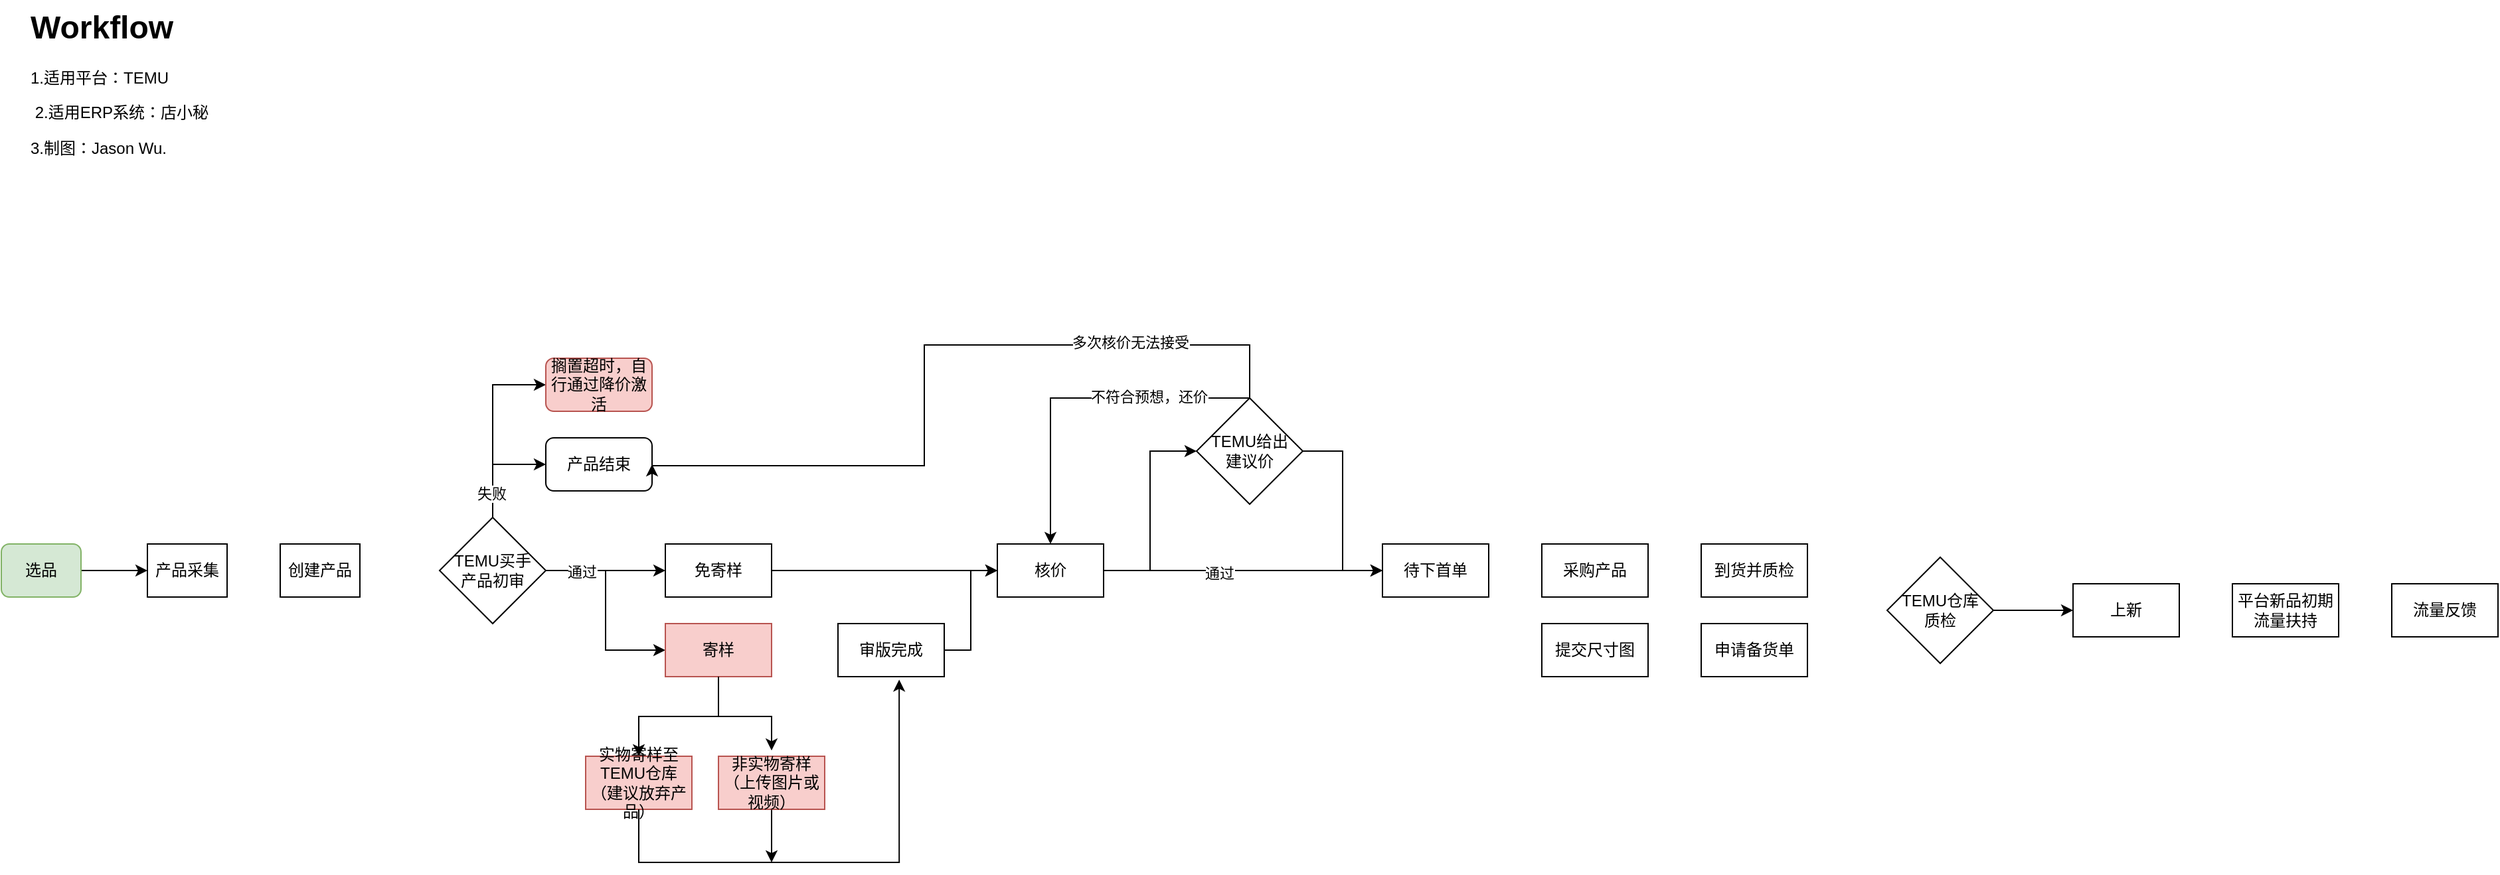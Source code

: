 <mxfile version="24.2.1" type="device">
  <diagram name="第 1 页" id="hYKCOgf0xL3oVbTRl8cX">
    <mxGraphModel dx="1250" dy="700" grid="1" gridSize="10" guides="1" tooltips="1" connect="1" arrows="1" fold="1" page="1" pageScale="1" pageWidth="1169" pageHeight="827" math="0" shadow="0">
      <root>
        <mxCell id="0" />
        <mxCell id="1" parent="0" />
        <mxCell id="e5-1EZwCJgzJsYeVNrzZ-12" style="edgeStyle=orthogonalEdgeStyle;rounded=0;orthogonalLoop=1;jettySize=auto;html=1;exitX=1;exitY=0.5;exitDx=0;exitDy=0;entryX=0;entryY=0.5;entryDx=0;entryDy=0;" edge="1" parent="1" source="E1X3tv5tJPRmaZfX1eh5-3" target="e5-1EZwCJgzJsYeVNrzZ-9">
          <mxGeometry relative="1" as="geometry" />
        </mxCell>
        <mxCell id="E1X3tv5tJPRmaZfX1eh5-3" value="选品" style="rounded=1;whiteSpace=wrap;html=1;fillColor=#d5e8d4;strokeColor=#82b366;" parent="1" vertex="1">
          <mxGeometry x="10" y="440" width="60" height="40" as="geometry" />
        </mxCell>
        <mxCell id="E1X3tv5tJPRmaZfX1eh5-4" value="&lt;h1 style=&quot;margin-top: 0px;&quot;&gt;Workflow&lt;/h1&gt;&lt;p&gt;1.适用平台：TEMU&lt;/p&gt;&lt;p&gt;&amp;nbsp;&lt;span style=&quot;background-color: initial;&quot;&gt;2.适用ERP系统：店小秘&lt;/span&gt;&lt;/p&gt;&lt;p&gt;&lt;span style=&quot;background-color: initial;&quot;&gt;3.制图：Jason Wu.&lt;/span&gt;&lt;/p&gt;" style="text;html=1;whiteSpace=wrap;overflow=hidden;rounded=0;" parent="1" vertex="1">
          <mxGeometry x="30" y="30" width="280" height="120" as="geometry" />
        </mxCell>
        <mxCell id="e5-1EZwCJgzJsYeVNrzZ-15" style="edgeStyle=orthogonalEdgeStyle;rounded=0;orthogonalLoop=1;jettySize=auto;html=1;entryX=0;entryY=0.5;entryDx=0;entryDy=0;" edge="1" parent="1" source="e5-1EZwCJgzJsYeVNrzZ-8" target="e5-1EZwCJgzJsYeVNrzZ-13">
          <mxGeometry relative="1" as="geometry" />
        </mxCell>
        <mxCell id="e5-1EZwCJgzJsYeVNrzZ-16" style="edgeStyle=orthogonalEdgeStyle;rounded=0;orthogonalLoop=1;jettySize=auto;html=1;exitX=0.5;exitY=0;exitDx=0;exitDy=0;entryX=0;entryY=0.5;entryDx=0;entryDy=0;" edge="1" parent="1" source="e5-1EZwCJgzJsYeVNrzZ-8" target="e5-1EZwCJgzJsYeVNrzZ-14">
          <mxGeometry relative="1" as="geometry" />
        </mxCell>
        <mxCell id="e5-1EZwCJgzJsYeVNrzZ-17" value="失败" style="edgeLabel;html=1;align=center;verticalAlign=middle;resizable=0;points=[];" vertex="1" connectable="0" parent="e5-1EZwCJgzJsYeVNrzZ-16">
          <mxGeometry x="-0.737" y="1" relative="1" as="geometry">
            <mxPoint as="offset" />
          </mxGeometry>
        </mxCell>
        <mxCell id="e5-1EZwCJgzJsYeVNrzZ-19" style="edgeStyle=orthogonalEdgeStyle;rounded=0;orthogonalLoop=1;jettySize=auto;html=1;entryX=0;entryY=0.5;entryDx=0;entryDy=0;" edge="1" parent="1" source="e5-1EZwCJgzJsYeVNrzZ-8" target="e5-1EZwCJgzJsYeVNrzZ-18">
          <mxGeometry relative="1" as="geometry" />
        </mxCell>
        <mxCell id="e5-1EZwCJgzJsYeVNrzZ-22" style="edgeStyle=orthogonalEdgeStyle;rounded=0;orthogonalLoop=1;jettySize=auto;html=1;entryX=0;entryY=0.5;entryDx=0;entryDy=0;" edge="1" parent="1" source="e5-1EZwCJgzJsYeVNrzZ-8" target="e5-1EZwCJgzJsYeVNrzZ-21">
          <mxGeometry relative="1" as="geometry" />
        </mxCell>
        <mxCell id="e5-1EZwCJgzJsYeVNrzZ-24" value="通过" style="edgeLabel;html=1;align=center;verticalAlign=middle;resizable=0;points=[];" vertex="1" connectable="0" parent="e5-1EZwCJgzJsYeVNrzZ-22">
          <mxGeometry x="-0.64" y="-1" relative="1" as="geometry">
            <mxPoint as="offset" />
          </mxGeometry>
        </mxCell>
        <mxCell id="e5-1EZwCJgzJsYeVNrzZ-8" value="TEMU买手&lt;div&gt;产品初审&lt;/div&gt;" style="rhombus;whiteSpace=wrap;html=1;" vertex="1" parent="1">
          <mxGeometry x="340" y="420" width="80" height="80" as="geometry" />
        </mxCell>
        <mxCell id="e5-1EZwCJgzJsYeVNrzZ-9" value="产品采集" style="rounded=0;whiteSpace=wrap;html=1;" vertex="1" parent="1">
          <mxGeometry x="120" y="440" width="60" height="40" as="geometry" />
        </mxCell>
        <mxCell id="e5-1EZwCJgzJsYeVNrzZ-10" value="创建产品" style="rounded=0;whiteSpace=wrap;html=1;" vertex="1" parent="1">
          <mxGeometry x="220" y="440" width="60" height="40" as="geometry" />
        </mxCell>
        <mxCell id="e5-1EZwCJgzJsYeVNrzZ-13" value="产品结束" style="rounded=1;whiteSpace=wrap;html=1;" vertex="1" parent="1">
          <mxGeometry x="420" y="360" width="80" height="40" as="geometry" />
        </mxCell>
        <mxCell id="e5-1EZwCJgzJsYeVNrzZ-14" value="搁置超时，自行通过降价激活" style="rounded=1;whiteSpace=wrap;html=1;fillColor=#f8cecc;strokeColor=#b85450;" vertex="1" parent="1">
          <mxGeometry x="420" y="300" width="80" height="40" as="geometry" />
        </mxCell>
        <mxCell id="e5-1EZwCJgzJsYeVNrzZ-33" style="edgeStyle=orthogonalEdgeStyle;rounded=0;orthogonalLoop=1;jettySize=auto;html=1;" edge="1" parent="1" source="e5-1EZwCJgzJsYeVNrzZ-18" target="e5-1EZwCJgzJsYeVNrzZ-32">
          <mxGeometry relative="1" as="geometry" />
        </mxCell>
        <mxCell id="e5-1EZwCJgzJsYeVNrzZ-18" value="免寄样" style="rounded=0;whiteSpace=wrap;html=1;" vertex="1" parent="1">
          <mxGeometry x="510" y="440" width="80" height="40" as="geometry" />
        </mxCell>
        <mxCell id="e5-1EZwCJgzJsYeVNrzZ-35" style="edgeStyle=orthogonalEdgeStyle;rounded=0;orthogonalLoop=1;jettySize=auto;html=1;entryX=0.5;entryY=0;entryDx=0;entryDy=0;" edge="1" parent="1" source="e5-1EZwCJgzJsYeVNrzZ-21" target="e5-1EZwCJgzJsYeVNrzZ-26">
          <mxGeometry relative="1" as="geometry" />
        </mxCell>
        <mxCell id="e5-1EZwCJgzJsYeVNrzZ-21" value="寄样" style="rounded=0;whiteSpace=wrap;html=1;fillColor=#f8cecc;strokeColor=#b85450;" vertex="1" parent="1">
          <mxGeometry x="510" y="500" width="80" height="40" as="geometry" />
        </mxCell>
        <mxCell id="e5-1EZwCJgzJsYeVNrzZ-41" style="edgeStyle=orthogonalEdgeStyle;rounded=0;orthogonalLoop=1;jettySize=auto;html=1;" edge="1" parent="1" source="e5-1EZwCJgzJsYeVNrzZ-25">
          <mxGeometry relative="1" as="geometry">
            <mxPoint x="590" y="680" as="targetPoint" />
          </mxGeometry>
        </mxCell>
        <mxCell id="e5-1EZwCJgzJsYeVNrzZ-25" value="非实物寄样（上传图片或视频）" style="rounded=0;whiteSpace=wrap;html=1;fillColor=#f8cecc;strokeColor=#b85450;" vertex="1" parent="1">
          <mxGeometry x="550" y="600" width="80" height="40" as="geometry" />
        </mxCell>
        <mxCell id="e5-1EZwCJgzJsYeVNrzZ-26" value="实物寄样至TEMU仓库（建议放弃产品）" style="rounded=0;whiteSpace=wrap;html=1;fillColor=#f8cecc;strokeColor=#b85450;" vertex="1" parent="1">
          <mxGeometry x="450" y="600" width="80" height="40" as="geometry" />
        </mxCell>
        <mxCell id="e5-1EZwCJgzJsYeVNrzZ-34" style="edgeStyle=orthogonalEdgeStyle;rounded=0;orthogonalLoop=1;jettySize=auto;html=1;entryX=0;entryY=0.5;entryDx=0;entryDy=0;" edge="1" parent="1" source="e5-1EZwCJgzJsYeVNrzZ-29" target="e5-1EZwCJgzJsYeVNrzZ-32">
          <mxGeometry relative="1" as="geometry" />
        </mxCell>
        <mxCell id="e5-1EZwCJgzJsYeVNrzZ-29" value="审版完成" style="rounded=0;whiteSpace=wrap;html=1;" vertex="1" parent="1">
          <mxGeometry x="640" y="500" width="80" height="40" as="geometry" />
        </mxCell>
        <mxCell id="e5-1EZwCJgzJsYeVNrzZ-44" style="edgeStyle=orthogonalEdgeStyle;rounded=0;orthogonalLoop=1;jettySize=auto;html=1;entryX=0;entryY=0.5;entryDx=0;entryDy=0;" edge="1" parent="1" source="e5-1EZwCJgzJsYeVNrzZ-32" target="e5-1EZwCJgzJsYeVNrzZ-42">
          <mxGeometry relative="1" as="geometry" />
        </mxCell>
        <mxCell id="e5-1EZwCJgzJsYeVNrzZ-45" value="通过" style="edgeLabel;html=1;align=center;verticalAlign=middle;resizable=0;points=[];" vertex="1" connectable="0" parent="e5-1EZwCJgzJsYeVNrzZ-44">
          <mxGeometry x="-0.175" y="-2" relative="1" as="geometry">
            <mxPoint as="offset" />
          </mxGeometry>
        </mxCell>
        <mxCell id="e5-1EZwCJgzJsYeVNrzZ-51" style="edgeStyle=orthogonalEdgeStyle;rounded=0;orthogonalLoop=1;jettySize=auto;html=1;entryX=0;entryY=0.5;entryDx=0;entryDy=0;" edge="1" parent="1" source="e5-1EZwCJgzJsYeVNrzZ-32" target="e5-1EZwCJgzJsYeVNrzZ-50">
          <mxGeometry relative="1" as="geometry" />
        </mxCell>
        <mxCell id="e5-1EZwCJgzJsYeVNrzZ-32" value="核价" style="rounded=0;whiteSpace=wrap;html=1;" vertex="1" parent="1">
          <mxGeometry x="760" y="440" width="80" height="40" as="geometry" />
        </mxCell>
        <mxCell id="e5-1EZwCJgzJsYeVNrzZ-36" style="edgeStyle=orthogonalEdgeStyle;rounded=0;orthogonalLoop=1;jettySize=auto;html=1;entryX=0.5;entryY=-0.109;entryDx=0;entryDy=0;entryPerimeter=0;" edge="1" parent="1" source="e5-1EZwCJgzJsYeVNrzZ-21" target="e5-1EZwCJgzJsYeVNrzZ-25">
          <mxGeometry relative="1" as="geometry" />
        </mxCell>
        <mxCell id="e5-1EZwCJgzJsYeVNrzZ-40" style="edgeStyle=orthogonalEdgeStyle;rounded=0;orthogonalLoop=1;jettySize=auto;html=1;entryX=0.576;entryY=1.056;entryDx=0;entryDy=0;entryPerimeter=0;" edge="1" parent="1" source="e5-1EZwCJgzJsYeVNrzZ-26" target="e5-1EZwCJgzJsYeVNrzZ-29">
          <mxGeometry relative="1" as="geometry">
            <Array as="points">
              <mxPoint x="490" y="680" />
              <mxPoint x="686" y="680" />
            </Array>
          </mxGeometry>
        </mxCell>
        <mxCell id="e5-1EZwCJgzJsYeVNrzZ-42" value="待下首单" style="rounded=0;whiteSpace=wrap;html=1;" vertex="1" parent="1">
          <mxGeometry x="1050" y="440" width="80" height="40" as="geometry" />
        </mxCell>
        <mxCell id="e5-1EZwCJgzJsYeVNrzZ-52" style="edgeStyle=orthogonalEdgeStyle;rounded=0;orthogonalLoop=1;jettySize=auto;html=1;entryX=0;entryY=0.5;entryDx=0;entryDy=0;" edge="1" parent="1" source="e5-1EZwCJgzJsYeVNrzZ-50" target="e5-1EZwCJgzJsYeVNrzZ-42">
          <mxGeometry relative="1" as="geometry" />
        </mxCell>
        <mxCell id="e5-1EZwCJgzJsYeVNrzZ-53" style="edgeStyle=orthogonalEdgeStyle;rounded=0;orthogonalLoop=1;jettySize=auto;html=1;entryX=0.5;entryY=0;entryDx=0;entryDy=0;" edge="1" parent="1" source="e5-1EZwCJgzJsYeVNrzZ-50" target="e5-1EZwCJgzJsYeVNrzZ-32">
          <mxGeometry relative="1" as="geometry">
            <Array as="points">
              <mxPoint x="800" y="330" />
            </Array>
          </mxGeometry>
        </mxCell>
        <mxCell id="e5-1EZwCJgzJsYeVNrzZ-54" value="不符合预想，还价" style="edgeLabel;html=1;align=center;verticalAlign=middle;resizable=0;points=[];" vertex="1" connectable="0" parent="e5-1EZwCJgzJsYeVNrzZ-53">
          <mxGeometry x="-0.415" y="-1" relative="1" as="geometry">
            <mxPoint as="offset" />
          </mxGeometry>
        </mxCell>
        <mxCell id="e5-1EZwCJgzJsYeVNrzZ-50" value="TEMU给出&lt;div&gt;建议价&lt;/div&gt;" style="rhombus;whiteSpace=wrap;html=1;" vertex="1" parent="1">
          <mxGeometry x="910" y="330" width="80" height="80" as="geometry" />
        </mxCell>
        <mxCell id="e5-1EZwCJgzJsYeVNrzZ-55" style="edgeStyle=orthogonalEdgeStyle;rounded=0;orthogonalLoop=1;jettySize=auto;html=1;entryX=1;entryY=0.5;entryDx=0;entryDy=0;" edge="1" parent="1" source="e5-1EZwCJgzJsYeVNrzZ-50" target="e5-1EZwCJgzJsYeVNrzZ-13">
          <mxGeometry relative="1" as="geometry">
            <Array as="points">
              <mxPoint x="950" y="290" />
              <mxPoint x="705" y="290" />
              <mxPoint x="705" y="381" />
              <mxPoint x="500" y="381" />
            </Array>
          </mxGeometry>
        </mxCell>
        <mxCell id="e5-1EZwCJgzJsYeVNrzZ-56" value="多次核价无法接受" style="edgeLabel;html=1;align=center;verticalAlign=middle;resizable=0;points=[];" vertex="1" connectable="0" parent="e5-1EZwCJgzJsYeVNrzZ-55">
          <mxGeometry x="-0.552" y="-2" relative="1" as="geometry">
            <mxPoint as="offset" />
          </mxGeometry>
        </mxCell>
        <mxCell id="e5-1EZwCJgzJsYeVNrzZ-57" value="采购产品" style="rounded=0;whiteSpace=wrap;html=1;" vertex="1" parent="1">
          <mxGeometry x="1170" y="440" width="80" height="40" as="geometry" />
        </mxCell>
        <mxCell id="e5-1EZwCJgzJsYeVNrzZ-58" value="到货并质检" style="rounded=0;whiteSpace=wrap;html=1;" vertex="1" parent="1">
          <mxGeometry x="1290" y="440" width="80" height="40" as="geometry" />
        </mxCell>
        <mxCell id="e5-1EZwCJgzJsYeVNrzZ-59" value="提交尺寸图" style="rounded=0;whiteSpace=wrap;html=1;" vertex="1" parent="1">
          <mxGeometry x="1170" y="500" width="80" height="40" as="geometry" />
        </mxCell>
        <mxCell id="e5-1EZwCJgzJsYeVNrzZ-60" value="申请备货单" style="rounded=0;whiteSpace=wrap;html=1;" vertex="1" parent="1">
          <mxGeometry x="1290" y="500" width="80" height="40" as="geometry" />
        </mxCell>
        <mxCell id="e5-1EZwCJgzJsYeVNrzZ-70" style="edgeStyle=orthogonalEdgeStyle;rounded=0;orthogonalLoop=1;jettySize=auto;html=1;entryX=0;entryY=0.5;entryDx=0;entryDy=0;" edge="1" parent="1" source="e5-1EZwCJgzJsYeVNrzZ-66" target="e5-1EZwCJgzJsYeVNrzZ-68">
          <mxGeometry relative="1" as="geometry" />
        </mxCell>
        <mxCell id="e5-1EZwCJgzJsYeVNrzZ-66" value="TEMU仓库&lt;div&gt;质检&lt;/div&gt;" style="rhombus;whiteSpace=wrap;html=1;" vertex="1" parent="1">
          <mxGeometry x="1430" y="450" width="80" height="80" as="geometry" />
        </mxCell>
        <mxCell id="e5-1EZwCJgzJsYeVNrzZ-68" value="上新" style="rounded=0;whiteSpace=wrap;html=1;" vertex="1" parent="1">
          <mxGeometry x="1570" y="470" width="80" height="40" as="geometry" />
        </mxCell>
        <mxCell id="e5-1EZwCJgzJsYeVNrzZ-69" value="平台新品初期流量扶持" style="rounded=0;whiteSpace=wrap;html=1;" vertex="1" parent="1">
          <mxGeometry x="1690" y="470" width="80" height="40" as="geometry" />
        </mxCell>
        <mxCell id="e5-1EZwCJgzJsYeVNrzZ-71" value="流量反馈" style="rounded=0;whiteSpace=wrap;html=1;" vertex="1" parent="1">
          <mxGeometry x="1810" y="470" width="80" height="40" as="geometry" />
        </mxCell>
      </root>
    </mxGraphModel>
  </diagram>
</mxfile>
